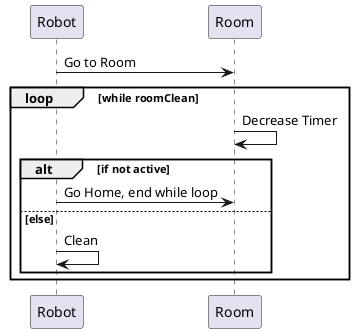 @startuml
Robot -> Room: Go to Room
loop while roomClean
Room -> Room: Decrease Timer
    alt if not active
    Robot -> Room -- : Go Home, end while loop
    else else
    Robot -> Robot: Clean
    end
end
@enduml